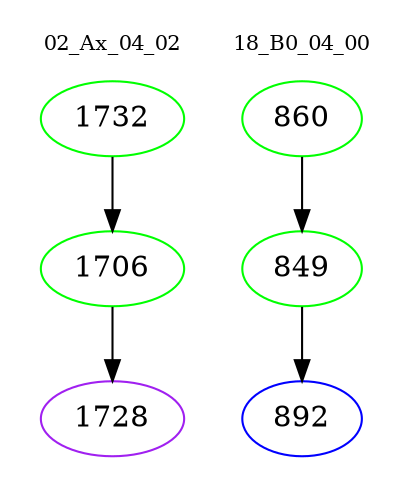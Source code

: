 digraph{
subgraph cluster_0 {
color = white
label = "02_Ax_04_02";
fontsize=10;
T0_1732 [label="1732", color="green"]
T0_1732 -> T0_1706 [color="black"]
T0_1706 [label="1706", color="green"]
T0_1706 -> T0_1728 [color="black"]
T0_1728 [label="1728", color="purple"]
}
subgraph cluster_1 {
color = white
label = "18_B0_04_00";
fontsize=10;
T1_860 [label="860", color="green"]
T1_860 -> T1_849 [color="black"]
T1_849 [label="849", color="green"]
T1_849 -> T1_892 [color="black"]
T1_892 [label="892", color="blue"]
}
}
